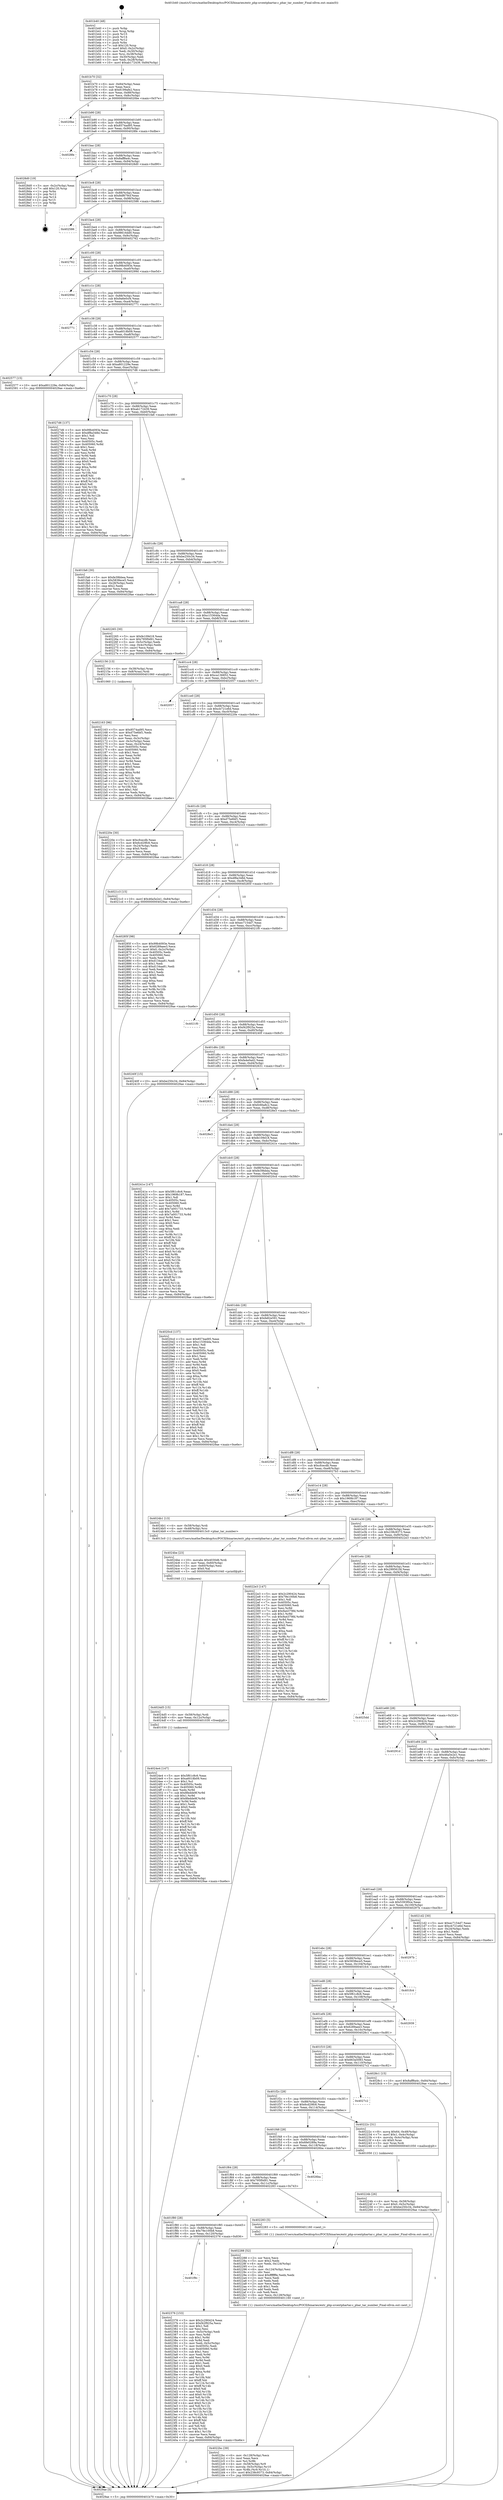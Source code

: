 digraph "0x401b40" {
  label = "0x401b40 (/mnt/c/Users/mathe/Desktop/tcc/POCII/binaries/extr_php-srcextphartar.c_phar_tar_number_Final-ollvm.out::main(0))"
  labelloc = "t"
  node[shape=record]

  Entry [label="",width=0.3,height=0.3,shape=circle,fillcolor=black,style=filled]
  "0x401b70" [label="{
     0x401b70 [32]\l
     | [instrs]\l
     &nbsp;&nbsp;0x401b70 \<+6\>: mov -0x84(%rbp),%eax\l
     &nbsp;&nbsp;0x401b76 \<+2\>: mov %eax,%ecx\l
     &nbsp;&nbsp;0x401b78 \<+6\>: sub $0x8199afe2,%ecx\l
     &nbsp;&nbsp;0x401b7e \<+6\>: mov %eax,-0x88(%rbp)\l
     &nbsp;&nbsp;0x401b84 \<+6\>: mov %ecx,-0x8c(%rbp)\l
     &nbsp;&nbsp;0x401b8a \<+6\>: je 00000000004020be \<main+0x57e\>\l
  }"]
  "0x4020be" [label="{
     0x4020be\l
  }", style=dashed]
  "0x401b90" [label="{
     0x401b90 [28]\l
     | [instrs]\l
     &nbsp;&nbsp;0x401b90 \<+5\>: jmp 0000000000401b95 \<main+0x55\>\l
     &nbsp;&nbsp;0x401b95 \<+6\>: mov -0x88(%rbp),%eax\l
     &nbsp;&nbsp;0x401b9b \<+5\>: sub $0x8574ad95,%eax\l
     &nbsp;&nbsp;0x401ba0 \<+6\>: mov %eax,-0x90(%rbp)\l
     &nbsp;&nbsp;0x401ba6 \<+6\>: je 00000000004028fe \<main+0xdbe\>\l
  }"]
  Exit [label="",width=0.3,height=0.3,shape=circle,fillcolor=black,style=filled,peripheries=2]
  "0x4028fe" [label="{
     0x4028fe\l
  }", style=dashed]
  "0x401bac" [label="{
     0x401bac [28]\l
     | [instrs]\l
     &nbsp;&nbsp;0x401bac \<+5\>: jmp 0000000000401bb1 \<main+0x71\>\l
     &nbsp;&nbsp;0x401bb1 \<+6\>: mov -0x88(%rbp),%eax\l
     &nbsp;&nbsp;0x401bb7 \<+5\>: sub $0x8aff8a4c,%eax\l
     &nbsp;&nbsp;0x401bbc \<+6\>: mov %eax,-0x94(%rbp)\l
     &nbsp;&nbsp;0x401bc2 \<+6\>: je 00000000004028d0 \<main+0xd90\>\l
  }"]
  "0x4024e4" [label="{
     0x4024e4 [147]\l
     | [instrs]\l
     &nbsp;&nbsp;0x4024e4 \<+5\>: mov $0x5f61c8c6,%eax\l
     &nbsp;&nbsp;0x4024e9 \<+5\>: mov $0xa6018b09,%esi\l
     &nbsp;&nbsp;0x4024ee \<+2\>: mov $0x1,%cl\l
     &nbsp;&nbsp;0x4024f0 \<+7\>: mov 0x40505c,%edx\l
     &nbsp;&nbsp;0x4024f7 \<+8\>: mov 0x405060,%r8d\l
     &nbsp;&nbsp;0x4024ff \<+3\>: mov %edx,%r9d\l
     &nbsp;&nbsp;0x402502 \<+7\>: sub $0x8fedde9f,%r9d\l
     &nbsp;&nbsp;0x402509 \<+4\>: sub $0x1,%r9d\l
     &nbsp;&nbsp;0x40250d \<+7\>: add $0x8fedde9f,%r9d\l
     &nbsp;&nbsp;0x402514 \<+4\>: imul %r9d,%edx\l
     &nbsp;&nbsp;0x402518 \<+3\>: and $0x1,%edx\l
     &nbsp;&nbsp;0x40251b \<+3\>: cmp $0x0,%edx\l
     &nbsp;&nbsp;0x40251e \<+4\>: sete %r10b\l
     &nbsp;&nbsp;0x402522 \<+4\>: cmp $0xa,%r8d\l
     &nbsp;&nbsp;0x402526 \<+4\>: setl %r11b\l
     &nbsp;&nbsp;0x40252a \<+3\>: mov %r10b,%bl\l
     &nbsp;&nbsp;0x40252d \<+3\>: xor $0xff,%bl\l
     &nbsp;&nbsp;0x402530 \<+3\>: mov %r11b,%r14b\l
     &nbsp;&nbsp;0x402533 \<+4\>: xor $0xff,%r14b\l
     &nbsp;&nbsp;0x402537 \<+3\>: xor $0x0,%cl\l
     &nbsp;&nbsp;0x40253a \<+3\>: mov %bl,%r15b\l
     &nbsp;&nbsp;0x40253d \<+4\>: and $0x0,%r15b\l
     &nbsp;&nbsp;0x402541 \<+3\>: and %cl,%r10b\l
     &nbsp;&nbsp;0x402544 \<+3\>: mov %r14b,%r12b\l
     &nbsp;&nbsp;0x402547 \<+4\>: and $0x0,%r12b\l
     &nbsp;&nbsp;0x40254b \<+3\>: and %cl,%r11b\l
     &nbsp;&nbsp;0x40254e \<+3\>: or %r10b,%r15b\l
     &nbsp;&nbsp;0x402551 \<+3\>: or %r11b,%r12b\l
     &nbsp;&nbsp;0x402554 \<+3\>: xor %r12b,%r15b\l
     &nbsp;&nbsp;0x402557 \<+3\>: or %r14b,%bl\l
     &nbsp;&nbsp;0x40255a \<+3\>: xor $0xff,%bl\l
     &nbsp;&nbsp;0x40255d \<+3\>: or $0x0,%cl\l
     &nbsp;&nbsp;0x402560 \<+2\>: and %cl,%bl\l
     &nbsp;&nbsp;0x402562 \<+3\>: or %bl,%r15b\l
     &nbsp;&nbsp;0x402565 \<+4\>: test $0x1,%r15b\l
     &nbsp;&nbsp;0x402569 \<+3\>: cmovne %esi,%eax\l
     &nbsp;&nbsp;0x40256c \<+6\>: mov %eax,-0x84(%rbp)\l
     &nbsp;&nbsp;0x402572 \<+5\>: jmp 00000000004029ae \<main+0xe6e\>\l
  }"]
  "0x4028d0" [label="{
     0x4028d0 [19]\l
     | [instrs]\l
     &nbsp;&nbsp;0x4028d0 \<+3\>: mov -0x2c(%rbp),%eax\l
     &nbsp;&nbsp;0x4028d3 \<+7\>: add $0x120,%rsp\l
     &nbsp;&nbsp;0x4028da \<+1\>: pop %rbx\l
     &nbsp;&nbsp;0x4028db \<+2\>: pop %r12\l
     &nbsp;&nbsp;0x4028dd \<+2\>: pop %r14\l
     &nbsp;&nbsp;0x4028df \<+2\>: pop %r15\l
     &nbsp;&nbsp;0x4028e1 \<+1\>: pop %rbp\l
     &nbsp;&nbsp;0x4028e2 \<+1\>: ret\l
  }"]
  "0x401bc8" [label="{
     0x401bc8 [28]\l
     | [instrs]\l
     &nbsp;&nbsp;0x401bc8 \<+5\>: jmp 0000000000401bcd \<main+0x8d\>\l
     &nbsp;&nbsp;0x401bcd \<+6\>: mov -0x88(%rbp),%eax\l
     &nbsp;&nbsp;0x401bd3 \<+5\>: sub $0x8df679cf,%eax\l
     &nbsp;&nbsp;0x401bd8 \<+6\>: mov %eax,-0x98(%rbp)\l
     &nbsp;&nbsp;0x401bde \<+6\>: je 0000000000402586 \<main+0xa46\>\l
  }"]
  "0x4024d5" [label="{
     0x4024d5 [15]\l
     | [instrs]\l
     &nbsp;&nbsp;0x4024d5 \<+4\>: mov -0x58(%rbp),%rdi\l
     &nbsp;&nbsp;0x4024d9 \<+6\>: mov %eax,-0x12c(%rbp)\l
     &nbsp;&nbsp;0x4024df \<+5\>: call 0000000000401030 \<free@plt\>\l
     | [calls]\l
     &nbsp;&nbsp;0x401030 \{1\} (unknown)\l
  }"]
  "0x402586" [label="{
     0x402586\l
  }", style=dashed]
  "0x401be4" [label="{
     0x401be4 [28]\l
     | [instrs]\l
     &nbsp;&nbsp;0x401be4 \<+5\>: jmp 0000000000401be9 \<main+0xa9\>\l
     &nbsp;&nbsp;0x401be9 \<+6\>: mov -0x88(%rbp),%eax\l
     &nbsp;&nbsp;0x401bef \<+5\>: sub $0x98616dd0,%eax\l
     &nbsp;&nbsp;0x401bf4 \<+6\>: mov %eax,-0x9c(%rbp)\l
     &nbsp;&nbsp;0x401bfa \<+6\>: je 0000000000402762 \<main+0xc22\>\l
  }"]
  "0x4024be" [label="{
     0x4024be [23]\l
     | [instrs]\l
     &nbsp;&nbsp;0x4024be \<+10\>: movabs $0x4030d6,%rdi\l
     &nbsp;&nbsp;0x4024c8 \<+3\>: mov %eax,-0x60(%rbp)\l
     &nbsp;&nbsp;0x4024cb \<+3\>: mov -0x60(%rbp),%esi\l
     &nbsp;&nbsp;0x4024ce \<+2\>: mov $0x0,%al\l
     &nbsp;&nbsp;0x4024d0 \<+5\>: call 0000000000401040 \<printf@plt\>\l
     | [calls]\l
     &nbsp;&nbsp;0x401040 \{1\} (unknown)\l
  }"]
  "0x402762" [label="{
     0x402762\l
  }", style=dashed]
  "0x401c00" [label="{
     0x401c00 [28]\l
     | [instrs]\l
     &nbsp;&nbsp;0x401c00 \<+5\>: jmp 0000000000401c05 \<main+0xc5\>\l
     &nbsp;&nbsp;0x401c05 \<+6\>: mov -0x88(%rbp),%eax\l
     &nbsp;&nbsp;0x401c0b \<+5\>: sub $0x99b4093e,%eax\l
     &nbsp;&nbsp;0x401c10 \<+6\>: mov %eax,-0xa0(%rbp)\l
     &nbsp;&nbsp;0x401c16 \<+6\>: je 000000000040299d \<main+0xe5d\>\l
  }"]
  "0x401f9c" [label="{
     0x401f9c\l
  }", style=dashed]
  "0x40299d" [label="{
     0x40299d\l
  }", style=dashed]
  "0x401c1c" [label="{
     0x401c1c [28]\l
     | [instrs]\l
     &nbsp;&nbsp;0x401c1c \<+5\>: jmp 0000000000401c21 \<main+0xe1\>\l
     &nbsp;&nbsp;0x401c21 \<+6\>: mov -0x88(%rbp),%eax\l
     &nbsp;&nbsp;0x401c27 \<+5\>: sub $0x9a6e0cf4,%eax\l
     &nbsp;&nbsp;0x401c2c \<+6\>: mov %eax,-0xa4(%rbp)\l
     &nbsp;&nbsp;0x401c32 \<+6\>: je 0000000000402771 \<main+0xc31\>\l
  }"]
  "0x402376" [label="{
     0x402376 [153]\l
     | [instrs]\l
     &nbsp;&nbsp;0x402376 \<+5\>: mov $0x2c290424,%eax\l
     &nbsp;&nbsp;0x40237b \<+5\>: mov $0xf42f925a,%ecx\l
     &nbsp;&nbsp;0x402380 \<+2\>: mov $0x1,%dl\l
     &nbsp;&nbsp;0x402382 \<+2\>: xor %esi,%esi\l
     &nbsp;&nbsp;0x402384 \<+3\>: mov -0x5c(%rbp),%edi\l
     &nbsp;&nbsp;0x402387 \<+3\>: mov %esi,%r8d\l
     &nbsp;&nbsp;0x40238a \<+4\>: sub $0x1,%r8d\l
     &nbsp;&nbsp;0x40238e \<+3\>: sub %r8d,%edi\l
     &nbsp;&nbsp;0x402391 \<+3\>: mov %edi,-0x5c(%rbp)\l
     &nbsp;&nbsp;0x402394 \<+7\>: mov 0x40505c,%edi\l
     &nbsp;&nbsp;0x40239b \<+8\>: mov 0x405060,%r8d\l
     &nbsp;&nbsp;0x4023a3 \<+3\>: sub $0x1,%esi\l
     &nbsp;&nbsp;0x4023a6 \<+3\>: mov %edi,%r9d\l
     &nbsp;&nbsp;0x4023a9 \<+3\>: add %esi,%r9d\l
     &nbsp;&nbsp;0x4023ac \<+4\>: imul %r9d,%edi\l
     &nbsp;&nbsp;0x4023b0 \<+3\>: and $0x1,%edi\l
     &nbsp;&nbsp;0x4023b3 \<+3\>: cmp $0x0,%edi\l
     &nbsp;&nbsp;0x4023b6 \<+4\>: sete %r10b\l
     &nbsp;&nbsp;0x4023ba \<+4\>: cmp $0xa,%r8d\l
     &nbsp;&nbsp;0x4023be \<+4\>: setl %r11b\l
     &nbsp;&nbsp;0x4023c2 \<+3\>: mov %r10b,%bl\l
     &nbsp;&nbsp;0x4023c5 \<+3\>: xor $0xff,%bl\l
     &nbsp;&nbsp;0x4023c8 \<+3\>: mov %r11b,%r14b\l
     &nbsp;&nbsp;0x4023cb \<+4\>: xor $0xff,%r14b\l
     &nbsp;&nbsp;0x4023cf \<+3\>: xor $0x0,%dl\l
     &nbsp;&nbsp;0x4023d2 \<+3\>: mov %bl,%r15b\l
     &nbsp;&nbsp;0x4023d5 \<+4\>: and $0x0,%r15b\l
     &nbsp;&nbsp;0x4023d9 \<+3\>: and %dl,%r10b\l
     &nbsp;&nbsp;0x4023dc \<+3\>: mov %r14b,%r12b\l
     &nbsp;&nbsp;0x4023df \<+4\>: and $0x0,%r12b\l
     &nbsp;&nbsp;0x4023e3 \<+3\>: and %dl,%r11b\l
     &nbsp;&nbsp;0x4023e6 \<+3\>: or %r10b,%r15b\l
     &nbsp;&nbsp;0x4023e9 \<+3\>: or %r11b,%r12b\l
     &nbsp;&nbsp;0x4023ec \<+3\>: xor %r12b,%r15b\l
     &nbsp;&nbsp;0x4023ef \<+3\>: or %r14b,%bl\l
     &nbsp;&nbsp;0x4023f2 \<+3\>: xor $0xff,%bl\l
     &nbsp;&nbsp;0x4023f5 \<+3\>: or $0x0,%dl\l
     &nbsp;&nbsp;0x4023f8 \<+2\>: and %dl,%bl\l
     &nbsp;&nbsp;0x4023fa \<+3\>: or %bl,%r15b\l
     &nbsp;&nbsp;0x4023fd \<+4\>: test $0x1,%r15b\l
     &nbsp;&nbsp;0x402401 \<+3\>: cmovne %ecx,%eax\l
     &nbsp;&nbsp;0x402404 \<+6\>: mov %eax,-0x84(%rbp)\l
     &nbsp;&nbsp;0x40240a \<+5\>: jmp 00000000004029ae \<main+0xe6e\>\l
  }"]
  "0x402771" [label="{
     0x402771\l
  }", style=dashed]
  "0x401c38" [label="{
     0x401c38 [28]\l
     | [instrs]\l
     &nbsp;&nbsp;0x401c38 \<+5\>: jmp 0000000000401c3d \<main+0xfd\>\l
     &nbsp;&nbsp;0x401c3d \<+6\>: mov -0x88(%rbp),%eax\l
     &nbsp;&nbsp;0x401c43 \<+5\>: sub $0xa6018b09,%eax\l
     &nbsp;&nbsp;0x401c48 \<+6\>: mov %eax,-0xa8(%rbp)\l
     &nbsp;&nbsp;0x401c4e \<+6\>: je 0000000000402577 \<main+0xa37\>\l
  }"]
  "0x4022bc" [label="{
     0x4022bc [39]\l
     | [instrs]\l
     &nbsp;&nbsp;0x4022bc \<+6\>: mov -0x128(%rbp),%ecx\l
     &nbsp;&nbsp;0x4022c2 \<+3\>: imul %eax,%ecx\l
     &nbsp;&nbsp;0x4022c5 \<+3\>: mov %cl,%r8b\l
     &nbsp;&nbsp;0x4022c8 \<+4\>: mov -0x58(%rbp),%r9\l
     &nbsp;&nbsp;0x4022cc \<+4\>: movslq -0x5c(%rbp),%r10\l
     &nbsp;&nbsp;0x4022d0 \<+4\>: mov %r8b,(%r9,%r10,1)\l
     &nbsp;&nbsp;0x4022d4 \<+10\>: movl $0x238c9373,-0x84(%rbp)\l
     &nbsp;&nbsp;0x4022de \<+5\>: jmp 00000000004029ae \<main+0xe6e\>\l
  }"]
  "0x402577" [label="{
     0x402577 [15]\l
     | [instrs]\l
     &nbsp;&nbsp;0x402577 \<+10\>: movl $0xa801229e,-0x84(%rbp)\l
     &nbsp;&nbsp;0x402581 \<+5\>: jmp 00000000004029ae \<main+0xe6e\>\l
  }"]
  "0x401c54" [label="{
     0x401c54 [28]\l
     | [instrs]\l
     &nbsp;&nbsp;0x401c54 \<+5\>: jmp 0000000000401c59 \<main+0x119\>\l
     &nbsp;&nbsp;0x401c59 \<+6\>: mov -0x88(%rbp),%eax\l
     &nbsp;&nbsp;0x401c5f \<+5\>: sub $0xa801229e,%eax\l
     &nbsp;&nbsp;0x401c64 \<+6\>: mov %eax,-0xac(%rbp)\l
     &nbsp;&nbsp;0x401c6a \<+6\>: je 00000000004027d6 \<main+0xc96\>\l
  }"]
  "0x402288" [label="{
     0x402288 [52]\l
     | [instrs]\l
     &nbsp;&nbsp;0x402288 \<+2\>: xor %ecx,%ecx\l
     &nbsp;&nbsp;0x40228a \<+5\>: mov $0x2,%edx\l
     &nbsp;&nbsp;0x40228f \<+6\>: mov %edx,-0x124(%rbp)\l
     &nbsp;&nbsp;0x402295 \<+1\>: cltd\l
     &nbsp;&nbsp;0x402296 \<+6\>: mov -0x124(%rbp),%esi\l
     &nbsp;&nbsp;0x40229c \<+2\>: idiv %esi\l
     &nbsp;&nbsp;0x40229e \<+6\>: imul $0xfffffffe,%edx,%edx\l
     &nbsp;&nbsp;0x4022a4 \<+2\>: mov %ecx,%edi\l
     &nbsp;&nbsp;0x4022a6 \<+2\>: sub %edx,%edi\l
     &nbsp;&nbsp;0x4022a8 \<+2\>: mov %ecx,%edx\l
     &nbsp;&nbsp;0x4022aa \<+3\>: sub $0x1,%edx\l
     &nbsp;&nbsp;0x4022ad \<+2\>: add %edx,%edi\l
     &nbsp;&nbsp;0x4022af \<+2\>: sub %edi,%ecx\l
     &nbsp;&nbsp;0x4022b1 \<+6\>: mov %ecx,-0x128(%rbp)\l
     &nbsp;&nbsp;0x4022b7 \<+5\>: call 0000000000401160 \<next_i\>\l
     | [calls]\l
     &nbsp;&nbsp;0x401160 \{1\} (/mnt/c/Users/mathe/Desktop/tcc/POCII/binaries/extr_php-srcextphartar.c_phar_tar_number_Final-ollvm.out::next_i)\l
  }"]
  "0x4027d6" [label="{
     0x4027d6 [137]\l
     | [instrs]\l
     &nbsp;&nbsp;0x4027d6 \<+5\>: mov $0x99b4093e,%eax\l
     &nbsp;&nbsp;0x4027db \<+5\>: mov $0xdf8a348d,%ecx\l
     &nbsp;&nbsp;0x4027e0 \<+2\>: mov $0x1,%dl\l
     &nbsp;&nbsp;0x4027e2 \<+2\>: xor %esi,%esi\l
     &nbsp;&nbsp;0x4027e4 \<+7\>: mov 0x40505c,%edi\l
     &nbsp;&nbsp;0x4027eb \<+8\>: mov 0x405060,%r8d\l
     &nbsp;&nbsp;0x4027f3 \<+3\>: sub $0x1,%esi\l
     &nbsp;&nbsp;0x4027f6 \<+3\>: mov %edi,%r9d\l
     &nbsp;&nbsp;0x4027f9 \<+3\>: add %esi,%r9d\l
     &nbsp;&nbsp;0x4027fc \<+4\>: imul %r9d,%edi\l
     &nbsp;&nbsp;0x402800 \<+3\>: and $0x1,%edi\l
     &nbsp;&nbsp;0x402803 \<+3\>: cmp $0x0,%edi\l
     &nbsp;&nbsp;0x402806 \<+4\>: sete %r10b\l
     &nbsp;&nbsp;0x40280a \<+4\>: cmp $0xa,%r8d\l
     &nbsp;&nbsp;0x40280e \<+4\>: setl %r11b\l
     &nbsp;&nbsp;0x402812 \<+3\>: mov %r10b,%bl\l
     &nbsp;&nbsp;0x402815 \<+3\>: xor $0xff,%bl\l
     &nbsp;&nbsp;0x402818 \<+3\>: mov %r11b,%r14b\l
     &nbsp;&nbsp;0x40281b \<+4\>: xor $0xff,%r14b\l
     &nbsp;&nbsp;0x40281f \<+3\>: xor $0x0,%dl\l
     &nbsp;&nbsp;0x402822 \<+3\>: mov %bl,%r15b\l
     &nbsp;&nbsp;0x402825 \<+4\>: and $0x0,%r15b\l
     &nbsp;&nbsp;0x402829 \<+3\>: and %dl,%r10b\l
     &nbsp;&nbsp;0x40282c \<+3\>: mov %r14b,%r12b\l
     &nbsp;&nbsp;0x40282f \<+4\>: and $0x0,%r12b\l
     &nbsp;&nbsp;0x402833 \<+3\>: and %dl,%r11b\l
     &nbsp;&nbsp;0x402836 \<+3\>: or %r10b,%r15b\l
     &nbsp;&nbsp;0x402839 \<+3\>: or %r11b,%r12b\l
     &nbsp;&nbsp;0x40283c \<+3\>: xor %r12b,%r15b\l
     &nbsp;&nbsp;0x40283f \<+3\>: or %r14b,%bl\l
     &nbsp;&nbsp;0x402842 \<+3\>: xor $0xff,%bl\l
     &nbsp;&nbsp;0x402845 \<+3\>: or $0x0,%dl\l
     &nbsp;&nbsp;0x402848 \<+2\>: and %dl,%bl\l
     &nbsp;&nbsp;0x40284a \<+3\>: or %bl,%r15b\l
     &nbsp;&nbsp;0x40284d \<+4\>: test $0x1,%r15b\l
     &nbsp;&nbsp;0x402851 \<+3\>: cmovne %ecx,%eax\l
     &nbsp;&nbsp;0x402854 \<+6\>: mov %eax,-0x84(%rbp)\l
     &nbsp;&nbsp;0x40285a \<+5\>: jmp 00000000004029ae \<main+0xe6e\>\l
  }"]
  "0x401c70" [label="{
     0x401c70 [28]\l
     | [instrs]\l
     &nbsp;&nbsp;0x401c70 \<+5\>: jmp 0000000000401c75 \<main+0x135\>\l
     &nbsp;&nbsp;0x401c75 \<+6\>: mov -0x88(%rbp),%eax\l
     &nbsp;&nbsp;0x401c7b \<+5\>: sub $0xab172439,%eax\l
     &nbsp;&nbsp;0x401c80 \<+6\>: mov %eax,-0xb0(%rbp)\l
     &nbsp;&nbsp;0x401c86 \<+6\>: je 0000000000401fa6 \<main+0x466\>\l
  }"]
  "0x401f80" [label="{
     0x401f80 [28]\l
     | [instrs]\l
     &nbsp;&nbsp;0x401f80 \<+5\>: jmp 0000000000401f85 \<main+0x445\>\l
     &nbsp;&nbsp;0x401f85 \<+6\>: mov -0x88(%rbp),%eax\l
     &nbsp;&nbsp;0x401f8b \<+5\>: sub $0x79e100b8,%eax\l
     &nbsp;&nbsp;0x401f90 \<+6\>: mov %eax,-0x120(%rbp)\l
     &nbsp;&nbsp;0x401f96 \<+6\>: je 0000000000402376 \<main+0x836\>\l
  }"]
  "0x401fa6" [label="{
     0x401fa6 [30]\l
     | [instrs]\l
     &nbsp;&nbsp;0x401fa6 \<+5\>: mov $0xfe39bbea,%eax\l
     &nbsp;&nbsp;0x401fab \<+5\>: mov $0x5838ece5,%ecx\l
     &nbsp;&nbsp;0x401fb0 \<+3\>: mov -0x28(%rbp),%edx\l
     &nbsp;&nbsp;0x401fb3 \<+3\>: cmp $0x2,%edx\l
     &nbsp;&nbsp;0x401fb6 \<+3\>: cmovne %ecx,%eax\l
     &nbsp;&nbsp;0x401fb9 \<+6\>: mov %eax,-0x84(%rbp)\l
     &nbsp;&nbsp;0x401fbf \<+5\>: jmp 00000000004029ae \<main+0xe6e\>\l
  }"]
  "0x401c8c" [label="{
     0x401c8c [28]\l
     | [instrs]\l
     &nbsp;&nbsp;0x401c8c \<+5\>: jmp 0000000000401c91 \<main+0x151\>\l
     &nbsp;&nbsp;0x401c91 \<+6\>: mov -0x88(%rbp),%eax\l
     &nbsp;&nbsp;0x401c97 \<+5\>: sub $0xbe250c34,%eax\l
     &nbsp;&nbsp;0x401c9c \<+6\>: mov %eax,-0xb4(%rbp)\l
     &nbsp;&nbsp;0x401ca2 \<+6\>: je 0000000000402265 \<main+0x725\>\l
  }"]
  "0x4029ae" [label="{
     0x4029ae [5]\l
     | [instrs]\l
     &nbsp;&nbsp;0x4029ae \<+5\>: jmp 0000000000401b70 \<main+0x30\>\l
  }"]
  "0x401b40" [label="{
     0x401b40 [48]\l
     | [instrs]\l
     &nbsp;&nbsp;0x401b40 \<+1\>: push %rbp\l
     &nbsp;&nbsp;0x401b41 \<+3\>: mov %rsp,%rbp\l
     &nbsp;&nbsp;0x401b44 \<+2\>: push %r15\l
     &nbsp;&nbsp;0x401b46 \<+2\>: push %r14\l
     &nbsp;&nbsp;0x401b48 \<+2\>: push %r12\l
     &nbsp;&nbsp;0x401b4a \<+1\>: push %rbx\l
     &nbsp;&nbsp;0x401b4b \<+7\>: sub $0x120,%rsp\l
     &nbsp;&nbsp;0x401b52 \<+7\>: movl $0x0,-0x2c(%rbp)\l
     &nbsp;&nbsp;0x401b59 \<+3\>: mov %edi,-0x30(%rbp)\l
     &nbsp;&nbsp;0x401b5c \<+4\>: mov %rsi,-0x38(%rbp)\l
     &nbsp;&nbsp;0x401b60 \<+3\>: mov -0x30(%rbp),%edi\l
     &nbsp;&nbsp;0x401b63 \<+3\>: mov %edi,-0x28(%rbp)\l
     &nbsp;&nbsp;0x401b66 \<+10\>: movl $0xab172439,-0x84(%rbp)\l
  }"]
  "0x402283" [label="{
     0x402283 [5]\l
     | [instrs]\l
     &nbsp;&nbsp;0x402283 \<+5\>: call 0000000000401160 \<next_i\>\l
     | [calls]\l
     &nbsp;&nbsp;0x401160 \{1\} (/mnt/c/Users/mathe/Desktop/tcc/POCII/binaries/extr_php-srcextphartar.c_phar_tar_number_Final-ollvm.out::next_i)\l
  }"]
  "0x402265" [label="{
     0x402265 [30]\l
     | [instrs]\l
     &nbsp;&nbsp;0x402265 \<+5\>: mov $0xfe109d18,%eax\l
     &nbsp;&nbsp;0x40226a \<+5\>: mov $0x795f0d91,%ecx\l
     &nbsp;&nbsp;0x40226f \<+3\>: mov -0x5c(%rbp),%edx\l
     &nbsp;&nbsp;0x402272 \<+3\>: cmp -0x4c(%rbp),%edx\l
     &nbsp;&nbsp;0x402275 \<+3\>: cmovl %ecx,%eax\l
     &nbsp;&nbsp;0x402278 \<+6\>: mov %eax,-0x84(%rbp)\l
     &nbsp;&nbsp;0x40227e \<+5\>: jmp 00000000004029ae \<main+0xe6e\>\l
  }"]
  "0x401ca8" [label="{
     0x401ca8 [28]\l
     | [instrs]\l
     &nbsp;&nbsp;0x401ca8 \<+5\>: jmp 0000000000401cad \<main+0x16d\>\l
     &nbsp;&nbsp;0x401cad \<+6\>: mov -0x88(%rbp),%eax\l
     &nbsp;&nbsp;0x401cb3 \<+5\>: sub $0xc15364da,%eax\l
     &nbsp;&nbsp;0x401cb8 \<+6\>: mov %eax,-0xb8(%rbp)\l
     &nbsp;&nbsp;0x401cbe \<+6\>: je 0000000000402156 \<main+0x616\>\l
  }"]
  "0x401f64" [label="{
     0x401f64 [28]\l
     | [instrs]\l
     &nbsp;&nbsp;0x401f64 \<+5\>: jmp 0000000000401f69 \<main+0x429\>\l
     &nbsp;&nbsp;0x401f69 \<+6\>: mov -0x88(%rbp),%eax\l
     &nbsp;&nbsp;0x401f6f \<+5\>: sub $0x795f0d91,%eax\l
     &nbsp;&nbsp;0x401f74 \<+6\>: mov %eax,-0x11c(%rbp)\l
     &nbsp;&nbsp;0x401f7a \<+6\>: je 0000000000402283 \<main+0x743\>\l
  }"]
  "0x402156" [label="{
     0x402156 [13]\l
     | [instrs]\l
     &nbsp;&nbsp;0x402156 \<+4\>: mov -0x38(%rbp),%rax\l
     &nbsp;&nbsp;0x40215a \<+4\>: mov 0x8(%rax),%rdi\l
     &nbsp;&nbsp;0x40215e \<+5\>: call 0000000000401060 \<atoi@plt\>\l
     | [calls]\l
     &nbsp;&nbsp;0x401060 \{1\} (unknown)\l
  }"]
  "0x401cc4" [label="{
     0x401cc4 [28]\l
     | [instrs]\l
     &nbsp;&nbsp;0x401cc4 \<+5\>: jmp 0000000000401cc9 \<main+0x189\>\l
     &nbsp;&nbsp;0x401cc9 \<+6\>: mov -0x88(%rbp),%eax\l
     &nbsp;&nbsp;0x401ccf \<+5\>: sub $0xca136852,%eax\l
     &nbsp;&nbsp;0x401cd4 \<+6\>: mov %eax,-0xbc(%rbp)\l
     &nbsp;&nbsp;0x401cda \<+6\>: je 0000000000402057 \<main+0x517\>\l
  }"]
  "0x4026ba" [label="{
     0x4026ba\l
  }", style=dashed]
  "0x402057" [label="{
     0x402057\l
  }", style=dashed]
  "0x401ce0" [label="{
     0x401ce0 [28]\l
     | [instrs]\l
     &nbsp;&nbsp;0x401ce0 \<+5\>: jmp 0000000000401ce5 \<main+0x1a5\>\l
     &nbsp;&nbsp;0x401ce5 \<+6\>: mov -0x88(%rbp),%eax\l
     &nbsp;&nbsp;0x401ceb \<+5\>: sub $0xcb721e6d,%eax\l
     &nbsp;&nbsp;0x401cf0 \<+6\>: mov %eax,-0xc0(%rbp)\l
     &nbsp;&nbsp;0x401cf6 \<+6\>: je 000000000040220e \<main+0x6ce\>\l
  }"]
  "0x40224b" [label="{
     0x40224b [26]\l
     | [instrs]\l
     &nbsp;&nbsp;0x40224b \<+4\>: mov %rax,-0x58(%rbp)\l
     &nbsp;&nbsp;0x40224f \<+7\>: movl $0x0,-0x5c(%rbp)\l
     &nbsp;&nbsp;0x402256 \<+10\>: movl $0xbe250c34,-0x84(%rbp)\l
     &nbsp;&nbsp;0x402260 \<+5\>: jmp 00000000004029ae \<main+0xe6e\>\l
  }"]
  "0x40220e" [label="{
     0x40220e [30]\l
     | [instrs]\l
     &nbsp;&nbsp;0x40220e \<+5\>: mov $0xcfcecdb,%eax\l
     &nbsp;&nbsp;0x402213 \<+5\>: mov $0x6cd29fc6,%ecx\l
     &nbsp;&nbsp;0x402218 \<+3\>: mov -0x24(%rbp),%edx\l
     &nbsp;&nbsp;0x40221b \<+3\>: cmp $0x0,%edx\l
     &nbsp;&nbsp;0x40221e \<+3\>: cmove %ecx,%eax\l
     &nbsp;&nbsp;0x402221 \<+6\>: mov %eax,-0x84(%rbp)\l
     &nbsp;&nbsp;0x402227 \<+5\>: jmp 00000000004029ae \<main+0xe6e\>\l
  }"]
  "0x401cfc" [label="{
     0x401cfc [28]\l
     | [instrs]\l
     &nbsp;&nbsp;0x401cfc \<+5\>: jmp 0000000000401d01 \<main+0x1c1\>\l
     &nbsp;&nbsp;0x401d01 \<+6\>: mov -0x88(%rbp),%eax\l
     &nbsp;&nbsp;0x401d07 \<+5\>: sub $0xd75e6bf1,%eax\l
     &nbsp;&nbsp;0x401d0c \<+6\>: mov %eax,-0xc4(%rbp)\l
     &nbsp;&nbsp;0x401d12 \<+6\>: je 00000000004021c3 \<main+0x683\>\l
  }"]
  "0x401f48" [label="{
     0x401f48 [28]\l
     | [instrs]\l
     &nbsp;&nbsp;0x401f48 \<+5\>: jmp 0000000000401f4d \<main+0x40d\>\l
     &nbsp;&nbsp;0x401f4d \<+6\>: mov -0x88(%rbp),%eax\l
     &nbsp;&nbsp;0x401f53 \<+5\>: sub $0x6fe0289a,%eax\l
     &nbsp;&nbsp;0x401f58 \<+6\>: mov %eax,-0x118(%rbp)\l
     &nbsp;&nbsp;0x401f5e \<+6\>: je 00000000004026ba \<main+0xb7a\>\l
  }"]
  "0x4021c3" [label="{
     0x4021c3 [15]\l
     | [instrs]\l
     &nbsp;&nbsp;0x4021c3 \<+10\>: movl $0x46a5e2e1,-0x84(%rbp)\l
     &nbsp;&nbsp;0x4021cd \<+5\>: jmp 00000000004029ae \<main+0xe6e\>\l
  }"]
  "0x401d18" [label="{
     0x401d18 [28]\l
     | [instrs]\l
     &nbsp;&nbsp;0x401d18 \<+5\>: jmp 0000000000401d1d \<main+0x1dd\>\l
     &nbsp;&nbsp;0x401d1d \<+6\>: mov -0x88(%rbp),%eax\l
     &nbsp;&nbsp;0x401d23 \<+5\>: sub $0xdf8a348d,%eax\l
     &nbsp;&nbsp;0x401d28 \<+6\>: mov %eax,-0xc8(%rbp)\l
     &nbsp;&nbsp;0x401d2e \<+6\>: je 000000000040285f \<main+0xd1f\>\l
  }"]
  "0x40222c" [label="{
     0x40222c [31]\l
     | [instrs]\l
     &nbsp;&nbsp;0x40222c \<+8\>: movq $0x64,-0x48(%rbp)\l
     &nbsp;&nbsp;0x402234 \<+7\>: movl $0x1,-0x4c(%rbp)\l
     &nbsp;&nbsp;0x40223b \<+4\>: movslq -0x4c(%rbp),%rax\l
     &nbsp;&nbsp;0x40223f \<+4\>: shl $0x0,%rax\l
     &nbsp;&nbsp;0x402243 \<+3\>: mov %rax,%rdi\l
     &nbsp;&nbsp;0x402246 \<+5\>: call 0000000000401050 \<malloc@plt\>\l
     | [calls]\l
     &nbsp;&nbsp;0x401050 \{1\} (unknown)\l
  }"]
  "0x40285f" [label="{
     0x40285f [98]\l
     | [instrs]\l
     &nbsp;&nbsp;0x40285f \<+5\>: mov $0x99b4093e,%eax\l
     &nbsp;&nbsp;0x402864 \<+5\>: mov $0x6289aee3,%ecx\l
     &nbsp;&nbsp;0x402869 \<+7\>: movl $0x0,-0x2c(%rbp)\l
     &nbsp;&nbsp;0x402870 \<+7\>: mov 0x40505c,%edx\l
     &nbsp;&nbsp;0x402877 \<+7\>: mov 0x405060,%esi\l
     &nbsp;&nbsp;0x40287e \<+2\>: mov %edx,%edi\l
     &nbsp;&nbsp;0x402880 \<+6\>: add $0xd134aa81,%edi\l
     &nbsp;&nbsp;0x402886 \<+3\>: sub $0x1,%edi\l
     &nbsp;&nbsp;0x402889 \<+6\>: sub $0xd134aa81,%edi\l
     &nbsp;&nbsp;0x40288f \<+3\>: imul %edi,%edx\l
     &nbsp;&nbsp;0x402892 \<+3\>: and $0x1,%edx\l
     &nbsp;&nbsp;0x402895 \<+3\>: cmp $0x0,%edx\l
     &nbsp;&nbsp;0x402898 \<+4\>: sete %r8b\l
     &nbsp;&nbsp;0x40289c \<+3\>: cmp $0xa,%esi\l
     &nbsp;&nbsp;0x40289f \<+4\>: setl %r9b\l
     &nbsp;&nbsp;0x4028a3 \<+3\>: mov %r8b,%r10b\l
     &nbsp;&nbsp;0x4028a6 \<+3\>: and %r9b,%r10b\l
     &nbsp;&nbsp;0x4028a9 \<+3\>: xor %r9b,%r8b\l
     &nbsp;&nbsp;0x4028ac \<+3\>: or %r8b,%r10b\l
     &nbsp;&nbsp;0x4028af \<+4\>: test $0x1,%r10b\l
     &nbsp;&nbsp;0x4028b3 \<+3\>: cmovne %ecx,%eax\l
     &nbsp;&nbsp;0x4028b6 \<+6\>: mov %eax,-0x84(%rbp)\l
     &nbsp;&nbsp;0x4028bc \<+5\>: jmp 00000000004029ae \<main+0xe6e\>\l
  }"]
  "0x401d34" [label="{
     0x401d34 [28]\l
     | [instrs]\l
     &nbsp;&nbsp;0x401d34 \<+5\>: jmp 0000000000401d39 \<main+0x1f9\>\l
     &nbsp;&nbsp;0x401d39 \<+6\>: mov -0x88(%rbp),%eax\l
     &nbsp;&nbsp;0x401d3f \<+5\>: sub $0xec7154d7,%eax\l
     &nbsp;&nbsp;0x401d44 \<+6\>: mov %eax,-0xcc(%rbp)\l
     &nbsp;&nbsp;0x401d4a \<+6\>: je 00000000004021f0 \<main+0x6b0\>\l
  }"]
  "0x401f2c" [label="{
     0x401f2c [28]\l
     | [instrs]\l
     &nbsp;&nbsp;0x401f2c \<+5\>: jmp 0000000000401f31 \<main+0x3f1\>\l
     &nbsp;&nbsp;0x401f31 \<+6\>: mov -0x88(%rbp),%eax\l
     &nbsp;&nbsp;0x401f37 \<+5\>: sub $0x6cd29fc6,%eax\l
     &nbsp;&nbsp;0x401f3c \<+6\>: mov %eax,-0x114(%rbp)\l
     &nbsp;&nbsp;0x401f42 \<+6\>: je 000000000040222c \<main+0x6ec\>\l
  }"]
  "0x4021f0" [label="{
     0x4021f0\l
  }", style=dashed]
  "0x401d50" [label="{
     0x401d50 [28]\l
     | [instrs]\l
     &nbsp;&nbsp;0x401d50 \<+5\>: jmp 0000000000401d55 \<main+0x215\>\l
     &nbsp;&nbsp;0x401d55 \<+6\>: mov -0x88(%rbp),%eax\l
     &nbsp;&nbsp;0x401d5b \<+5\>: sub $0xf42f925a,%eax\l
     &nbsp;&nbsp;0x401d60 \<+6\>: mov %eax,-0xd0(%rbp)\l
     &nbsp;&nbsp;0x401d66 \<+6\>: je 000000000040240f \<main+0x8cf\>\l
  }"]
  "0x4027c2" [label="{
     0x4027c2\l
  }", style=dashed]
  "0x40240f" [label="{
     0x40240f [15]\l
     | [instrs]\l
     &nbsp;&nbsp;0x40240f \<+10\>: movl $0xbe250c34,-0x84(%rbp)\l
     &nbsp;&nbsp;0x402419 \<+5\>: jmp 00000000004029ae \<main+0xe6e\>\l
  }"]
  "0x401d6c" [label="{
     0x401d6c [28]\l
     | [instrs]\l
     &nbsp;&nbsp;0x401d6c \<+5\>: jmp 0000000000401d71 \<main+0x231\>\l
     &nbsp;&nbsp;0x401d71 \<+6\>: mov -0x88(%rbp),%eax\l
     &nbsp;&nbsp;0x401d77 \<+5\>: sub $0xfa4e0a42,%eax\l
     &nbsp;&nbsp;0x401d7c \<+6\>: mov %eax,-0xd4(%rbp)\l
     &nbsp;&nbsp;0x401d82 \<+6\>: je 0000000000402631 \<main+0xaf1\>\l
  }"]
  "0x401f10" [label="{
     0x401f10 [28]\l
     | [instrs]\l
     &nbsp;&nbsp;0x401f10 \<+5\>: jmp 0000000000401f15 \<main+0x3d5\>\l
     &nbsp;&nbsp;0x401f15 \<+6\>: mov -0x88(%rbp),%eax\l
     &nbsp;&nbsp;0x401f1b \<+5\>: sub $0x663a5083,%eax\l
     &nbsp;&nbsp;0x401f20 \<+6\>: mov %eax,-0x110(%rbp)\l
     &nbsp;&nbsp;0x401f26 \<+6\>: je 00000000004027c2 \<main+0xc82\>\l
  }"]
  "0x402631" [label="{
     0x402631\l
  }", style=dashed]
  "0x401d88" [label="{
     0x401d88 [28]\l
     | [instrs]\l
     &nbsp;&nbsp;0x401d88 \<+5\>: jmp 0000000000401d8d \<main+0x24d\>\l
     &nbsp;&nbsp;0x401d8d \<+6\>: mov -0x88(%rbp),%eax\l
     &nbsp;&nbsp;0x401d93 \<+5\>: sub $0xfc66a8c2,%eax\l
     &nbsp;&nbsp;0x401d98 \<+6\>: mov %eax,-0xd8(%rbp)\l
     &nbsp;&nbsp;0x401d9e \<+6\>: je 00000000004028e3 \<main+0xda3\>\l
  }"]
  "0x4028c1" [label="{
     0x4028c1 [15]\l
     | [instrs]\l
     &nbsp;&nbsp;0x4028c1 \<+10\>: movl $0x8aff8a4c,-0x84(%rbp)\l
     &nbsp;&nbsp;0x4028cb \<+5\>: jmp 00000000004029ae \<main+0xe6e\>\l
  }"]
  "0x4028e3" [label="{
     0x4028e3\l
  }", style=dashed]
  "0x401da4" [label="{
     0x401da4 [28]\l
     | [instrs]\l
     &nbsp;&nbsp;0x401da4 \<+5\>: jmp 0000000000401da9 \<main+0x269\>\l
     &nbsp;&nbsp;0x401da9 \<+6\>: mov -0x88(%rbp),%eax\l
     &nbsp;&nbsp;0x401daf \<+5\>: sub $0xfe109d18,%eax\l
     &nbsp;&nbsp;0x401db4 \<+6\>: mov %eax,-0xdc(%rbp)\l
     &nbsp;&nbsp;0x401dba \<+6\>: je 000000000040241e \<main+0x8de\>\l
  }"]
  "0x401ef4" [label="{
     0x401ef4 [28]\l
     | [instrs]\l
     &nbsp;&nbsp;0x401ef4 \<+5\>: jmp 0000000000401ef9 \<main+0x3b9\>\l
     &nbsp;&nbsp;0x401ef9 \<+6\>: mov -0x88(%rbp),%eax\l
     &nbsp;&nbsp;0x401eff \<+5\>: sub $0x6289aee3,%eax\l
     &nbsp;&nbsp;0x401f04 \<+6\>: mov %eax,-0x10c(%rbp)\l
     &nbsp;&nbsp;0x401f0a \<+6\>: je 00000000004028c1 \<main+0xd81\>\l
  }"]
  "0x40241e" [label="{
     0x40241e [147]\l
     | [instrs]\l
     &nbsp;&nbsp;0x40241e \<+5\>: mov $0x5f61c8c6,%eax\l
     &nbsp;&nbsp;0x402423 \<+5\>: mov $0x1969b187,%ecx\l
     &nbsp;&nbsp;0x402428 \<+2\>: mov $0x1,%dl\l
     &nbsp;&nbsp;0x40242a \<+7\>: mov 0x40505c,%esi\l
     &nbsp;&nbsp;0x402431 \<+7\>: mov 0x405060,%edi\l
     &nbsp;&nbsp;0x402438 \<+3\>: mov %esi,%r8d\l
     &nbsp;&nbsp;0x40243b \<+7\>: add $0x7a001733,%r8d\l
     &nbsp;&nbsp;0x402442 \<+4\>: sub $0x1,%r8d\l
     &nbsp;&nbsp;0x402446 \<+7\>: sub $0x7a001733,%r8d\l
     &nbsp;&nbsp;0x40244d \<+4\>: imul %r8d,%esi\l
     &nbsp;&nbsp;0x402451 \<+3\>: and $0x1,%esi\l
     &nbsp;&nbsp;0x402454 \<+3\>: cmp $0x0,%esi\l
     &nbsp;&nbsp;0x402457 \<+4\>: sete %r9b\l
     &nbsp;&nbsp;0x40245b \<+3\>: cmp $0xa,%edi\l
     &nbsp;&nbsp;0x40245e \<+4\>: setl %r10b\l
     &nbsp;&nbsp;0x402462 \<+3\>: mov %r9b,%r11b\l
     &nbsp;&nbsp;0x402465 \<+4\>: xor $0xff,%r11b\l
     &nbsp;&nbsp;0x402469 \<+3\>: mov %r10b,%bl\l
     &nbsp;&nbsp;0x40246c \<+3\>: xor $0xff,%bl\l
     &nbsp;&nbsp;0x40246f \<+3\>: xor $0x0,%dl\l
     &nbsp;&nbsp;0x402472 \<+3\>: mov %r11b,%r14b\l
     &nbsp;&nbsp;0x402475 \<+4\>: and $0x0,%r14b\l
     &nbsp;&nbsp;0x402479 \<+3\>: and %dl,%r9b\l
     &nbsp;&nbsp;0x40247c \<+3\>: mov %bl,%r15b\l
     &nbsp;&nbsp;0x40247f \<+4\>: and $0x0,%r15b\l
     &nbsp;&nbsp;0x402483 \<+3\>: and %dl,%r10b\l
     &nbsp;&nbsp;0x402486 \<+3\>: or %r9b,%r14b\l
     &nbsp;&nbsp;0x402489 \<+3\>: or %r10b,%r15b\l
     &nbsp;&nbsp;0x40248c \<+3\>: xor %r15b,%r14b\l
     &nbsp;&nbsp;0x40248f \<+3\>: or %bl,%r11b\l
     &nbsp;&nbsp;0x402492 \<+4\>: xor $0xff,%r11b\l
     &nbsp;&nbsp;0x402496 \<+3\>: or $0x0,%dl\l
     &nbsp;&nbsp;0x402499 \<+3\>: and %dl,%r11b\l
     &nbsp;&nbsp;0x40249c \<+3\>: or %r11b,%r14b\l
     &nbsp;&nbsp;0x40249f \<+4\>: test $0x1,%r14b\l
     &nbsp;&nbsp;0x4024a3 \<+3\>: cmovne %ecx,%eax\l
     &nbsp;&nbsp;0x4024a6 \<+6\>: mov %eax,-0x84(%rbp)\l
     &nbsp;&nbsp;0x4024ac \<+5\>: jmp 00000000004029ae \<main+0xe6e\>\l
  }"]
  "0x401dc0" [label="{
     0x401dc0 [28]\l
     | [instrs]\l
     &nbsp;&nbsp;0x401dc0 \<+5\>: jmp 0000000000401dc5 \<main+0x285\>\l
     &nbsp;&nbsp;0x401dc5 \<+6\>: mov -0x88(%rbp),%eax\l
     &nbsp;&nbsp;0x401dcb \<+5\>: sub $0xfe39bbea,%eax\l
     &nbsp;&nbsp;0x401dd0 \<+6\>: mov %eax,-0xe0(%rbp)\l
     &nbsp;&nbsp;0x401dd6 \<+6\>: je 00000000004020cd \<main+0x58d\>\l
  }"]
  "0x402939" [label="{
     0x402939\l
  }", style=dashed]
  "0x4020cd" [label="{
     0x4020cd [137]\l
     | [instrs]\l
     &nbsp;&nbsp;0x4020cd \<+5\>: mov $0x8574ad95,%eax\l
     &nbsp;&nbsp;0x4020d2 \<+5\>: mov $0xc15364da,%ecx\l
     &nbsp;&nbsp;0x4020d7 \<+2\>: mov $0x1,%dl\l
     &nbsp;&nbsp;0x4020d9 \<+2\>: xor %esi,%esi\l
     &nbsp;&nbsp;0x4020db \<+7\>: mov 0x40505c,%edi\l
     &nbsp;&nbsp;0x4020e2 \<+8\>: mov 0x405060,%r8d\l
     &nbsp;&nbsp;0x4020ea \<+3\>: sub $0x1,%esi\l
     &nbsp;&nbsp;0x4020ed \<+3\>: mov %edi,%r9d\l
     &nbsp;&nbsp;0x4020f0 \<+3\>: add %esi,%r9d\l
     &nbsp;&nbsp;0x4020f3 \<+4\>: imul %r9d,%edi\l
     &nbsp;&nbsp;0x4020f7 \<+3\>: and $0x1,%edi\l
     &nbsp;&nbsp;0x4020fa \<+3\>: cmp $0x0,%edi\l
     &nbsp;&nbsp;0x4020fd \<+4\>: sete %r10b\l
     &nbsp;&nbsp;0x402101 \<+4\>: cmp $0xa,%r8d\l
     &nbsp;&nbsp;0x402105 \<+4\>: setl %r11b\l
     &nbsp;&nbsp;0x402109 \<+3\>: mov %r10b,%bl\l
     &nbsp;&nbsp;0x40210c \<+3\>: xor $0xff,%bl\l
     &nbsp;&nbsp;0x40210f \<+3\>: mov %r11b,%r14b\l
     &nbsp;&nbsp;0x402112 \<+4\>: xor $0xff,%r14b\l
     &nbsp;&nbsp;0x402116 \<+3\>: xor $0x0,%dl\l
     &nbsp;&nbsp;0x402119 \<+3\>: mov %bl,%r15b\l
     &nbsp;&nbsp;0x40211c \<+4\>: and $0x0,%r15b\l
     &nbsp;&nbsp;0x402120 \<+3\>: and %dl,%r10b\l
     &nbsp;&nbsp;0x402123 \<+3\>: mov %r14b,%r12b\l
     &nbsp;&nbsp;0x402126 \<+4\>: and $0x0,%r12b\l
     &nbsp;&nbsp;0x40212a \<+3\>: and %dl,%r11b\l
     &nbsp;&nbsp;0x40212d \<+3\>: or %r10b,%r15b\l
     &nbsp;&nbsp;0x402130 \<+3\>: or %r11b,%r12b\l
     &nbsp;&nbsp;0x402133 \<+3\>: xor %r12b,%r15b\l
     &nbsp;&nbsp;0x402136 \<+3\>: or %r14b,%bl\l
     &nbsp;&nbsp;0x402139 \<+3\>: xor $0xff,%bl\l
     &nbsp;&nbsp;0x40213c \<+3\>: or $0x0,%dl\l
     &nbsp;&nbsp;0x40213f \<+2\>: and %dl,%bl\l
     &nbsp;&nbsp;0x402141 \<+3\>: or %bl,%r15b\l
     &nbsp;&nbsp;0x402144 \<+4\>: test $0x1,%r15b\l
     &nbsp;&nbsp;0x402148 \<+3\>: cmovne %ecx,%eax\l
     &nbsp;&nbsp;0x40214b \<+6\>: mov %eax,-0x84(%rbp)\l
     &nbsp;&nbsp;0x402151 \<+5\>: jmp 00000000004029ae \<main+0xe6e\>\l
  }"]
  "0x401ddc" [label="{
     0x401ddc [28]\l
     | [instrs]\l
     &nbsp;&nbsp;0x401ddc \<+5\>: jmp 0000000000401de1 \<main+0x2a1\>\l
     &nbsp;&nbsp;0x401de1 \<+6\>: mov -0x88(%rbp),%eax\l
     &nbsp;&nbsp;0x401de7 \<+5\>: sub $0xfe82e591,%eax\l
     &nbsp;&nbsp;0x401dec \<+6\>: mov %eax,-0xe4(%rbp)\l
     &nbsp;&nbsp;0x401df2 \<+6\>: je 00000000004025bf \<main+0xa7f\>\l
  }"]
  "0x402163" [label="{
     0x402163 [96]\l
     | [instrs]\l
     &nbsp;&nbsp;0x402163 \<+5\>: mov $0x8574ad95,%ecx\l
     &nbsp;&nbsp;0x402168 \<+5\>: mov $0xd75e6bf1,%edx\l
     &nbsp;&nbsp;0x40216d \<+2\>: xor %esi,%esi\l
     &nbsp;&nbsp;0x40216f \<+3\>: mov %eax,-0x3c(%rbp)\l
     &nbsp;&nbsp;0x402172 \<+3\>: mov -0x3c(%rbp),%eax\l
     &nbsp;&nbsp;0x402175 \<+3\>: mov %eax,-0x24(%rbp)\l
     &nbsp;&nbsp;0x402178 \<+7\>: mov 0x40505c,%eax\l
     &nbsp;&nbsp;0x40217f \<+8\>: mov 0x405060,%r8d\l
     &nbsp;&nbsp;0x402187 \<+3\>: sub $0x1,%esi\l
     &nbsp;&nbsp;0x40218a \<+3\>: mov %eax,%r9d\l
     &nbsp;&nbsp;0x40218d \<+3\>: add %esi,%r9d\l
     &nbsp;&nbsp;0x402190 \<+4\>: imul %r9d,%eax\l
     &nbsp;&nbsp;0x402194 \<+3\>: and $0x1,%eax\l
     &nbsp;&nbsp;0x402197 \<+3\>: cmp $0x0,%eax\l
     &nbsp;&nbsp;0x40219a \<+4\>: sete %r10b\l
     &nbsp;&nbsp;0x40219e \<+4\>: cmp $0xa,%r8d\l
     &nbsp;&nbsp;0x4021a2 \<+4\>: setl %r11b\l
     &nbsp;&nbsp;0x4021a6 \<+3\>: mov %r10b,%bl\l
     &nbsp;&nbsp;0x4021a9 \<+3\>: and %r11b,%bl\l
     &nbsp;&nbsp;0x4021ac \<+3\>: xor %r11b,%r10b\l
     &nbsp;&nbsp;0x4021af \<+3\>: or %r10b,%bl\l
     &nbsp;&nbsp;0x4021b2 \<+3\>: test $0x1,%bl\l
     &nbsp;&nbsp;0x4021b5 \<+3\>: cmovne %edx,%ecx\l
     &nbsp;&nbsp;0x4021b8 \<+6\>: mov %ecx,-0x84(%rbp)\l
     &nbsp;&nbsp;0x4021be \<+5\>: jmp 00000000004029ae \<main+0xe6e\>\l
  }"]
  "0x401ed8" [label="{
     0x401ed8 [28]\l
     | [instrs]\l
     &nbsp;&nbsp;0x401ed8 \<+5\>: jmp 0000000000401edd \<main+0x39d\>\l
     &nbsp;&nbsp;0x401edd \<+6\>: mov -0x88(%rbp),%eax\l
     &nbsp;&nbsp;0x401ee3 \<+5\>: sub $0x5f61c8c6,%eax\l
     &nbsp;&nbsp;0x401ee8 \<+6\>: mov %eax,-0x108(%rbp)\l
     &nbsp;&nbsp;0x401eee \<+6\>: je 0000000000402939 \<main+0xdf9\>\l
  }"]
  "0x4025bf" [label="{
     0x4025bf\l
  }", style=dashed]
  "0x401df8" [label="{
     0x401df8 [28]\l
     | [instrs]\l
     &nbsp;&nbsp;0x401df8 \<+5\>: jmp 0000000000401dfd \<main+0x2bd\>\l
     &nbsp;&nbsp;0x401dfd \<+6\>: mov -0x88(%rbp),%eax\l
     &nbsp;&nbsp;0x401e03 \<+5\>: sub $0xcfcecdb,%eax\l
     &nbsp;&nbsp;0x401e08 \<+6\>: mov %eax,-0xe8(%rbp)\l
     &nbsp;&nbsp;0x401e0e \<+6\>: je 00000000004027b3 \<main+0xc73\>\l
  }"]
  "0x401fc4" [label="{
     0x401fc4\l
  }", style=dashed]
  "0x4027b3" [label="{
     0x4027b3\l
  }", style=dashed]
  "0x401e14" [label="{
     0x401e14 [28]\l
     | [instrs]\l
     &nbsp;&nbsp;0x401e14 \<+5\>: jmp 0000000000401e19 \<main+0x2d9\>\l
     &nbsp;&nbsp;0x401e19 \<+6\>: mov -0x88(%rbp),%eax\l
     &nbsp;&nbsp;0x401e1f \<+5\>: sub $0x1969b187,%eax\l
     &nbsp;&nbsp;0x401e24 \<+6\>: mov %eax,-0xec(%rbp)\l
     &nbsp;&nbsp;0x401e2a \<+6\>: je 00000000004024b1 \<main+0x971\>\l
  }"]
  "0x401ebc" [label="{
     0x401ebc [28]\l
     | [instrs]\l
     &nbsp;&nbsp;0x401ebc \<+5\>: jmp 0000000000401ec1 \<main+0x381\>\l
     &nbsp;&nbsp;0x401ec1 \<+6\>: mov -0x88(%rbp),%eax\l
     &nbsp;&nbsp;0x401ec7 \<+5\>: sub $0x5838ece5,%eax\l
     &nbsp;&nbsp;0x401ecc \<+6\>: mov %eax,-0x104(%rbp)\l
     &nbsp;&nbsp;0x401ed2 \<+6\>: je 0000000000401fc4 \<main+0x484\>\l
  }"]
  "0x4024b1" [label="{
     0x4024b1 [13]\l
     | [instrs]\l
     &nbsp;&nbsp;0x4024b1 \<+4\>: mov -0x58(%rbp),%rdi\l
     &nbsp;&nbsp;0x4024b5 \<+4\>: mov -0x48(%rbp),%rsi\l
     &nbsp;&nbsp;0x4024b9 \<+5\>: call 00000000004013c0 \<phar_tar_number\>\l
     | [calls]\l
     &nbsp;&nbsp;0x4013c0 \{1\} (/mnt/c/Users/mathe/Desktop/tcc/POCII/binaries/extr_php-srcextphartar.c_phar_tar_number_Final-ollvm.out::phar_tar_number)\l
  }"]
  "0x401e30" [label="{
     0x401e30 [28]\l
     | [instrs]\l
     &nbsp;&nbsp;0x401e30 \<+5\>: jmp 0000000000401e35 \<main+0x2f5\>\l
     &nbsp;&nbsp;0x401e35 \<+6\>: mov -0x88(%rbp),%eax\l
     &nbsp;&nbsp;0x401e3b \<+5\>: sub $0x238c9373,%eax\l
     &nbsp;&nbsp;0x401e40 \<+6\>: mov %eax,-0xf0(%rbp)\l
     &nbsp;&nbsp;0x401e46 \<+6\>: je 00000000004022e3 \<main+0x7a3\>\l
  }"]
  "0x40297b" [label="{
     0x40297b\l
  }", style=dashed]
  "0x4022e3" [label="{
     0x4022e3 [147]\l
     | [instrs]\l
     &nbsp;&nbsp;0x4022e3 \<+5\>: mov $0x2c290424,%eax\l
     &nbsp;&nbsp;0x4022e8 \<+5\>: mov $0x79e100b8,%ecx\l
     &nbsp;&nbsp;0x4022ed \<+2\>: mov $0x1,%dl\l
     &nbsp;&nbsp;0x4022ef \<+7\>: mov 0x40505c,%esi\l
     &nbsp;&nbsp;0x4022f6 \<+7\>: mov 0x405060,%edi\l
     &nbsp;&nbsp;0x4022fd \<+3\>: mov %esi,%r8d\l
     &nbsp;&nbsp;0x402300 \<+7\>: add $0x9a4379fd,%r8d\l
     &nbsp;&nbsp;0x402307 \<+4\>: sub $0x1,%r8d\l
     &nbsp;&nbsp;0x40230b \<+7\>: sub $0x9a4379fd,%r8d\l
     &nbsp;&nbsp;0x402312 \<+4\>: imul %r8d,%esi\l
     &nbsp;&nbsp;0x402316 \<+3\>: and $0x1,%esi\l
     &nbsp;&nbsp;0x402319 \<+3\>: cmp $0x0,%esi\l
     &nbsp;&nbsp;0x40231c \<+4\>: sete %r9b\l
     &nbsp;&nbsp;0x402320 \<+3\>: cmp $0xa,%edi\l
     &nbsp;&nbsp;0x402323 \<+4\>: setl %r10b\l
     &nbsp;&nbsp;0x402327 \<+3\>: mov %r9b,%r11b\l
     &nbsp;&nbsp;0x40232a \<+4\>: xor $0xff,%r11b\l
     &nbsp;&nbsp;0x40232e \<+3\>: mov %r10b,%bl\l
     &nbsp;&nbsp;0x402331 \<+3\>: xor $0xff,%bl\l
     &nbsp;&nbsp;0x402334 \<+3\>: xor $0x0,%dl\l
     &nbsp;&nbsp;0x402337 \<+3\>: mov %r11b,%r14b\l
     &nbsp;&nbsp;0x40233a \<+4\>: and $0x0,%r14b\l
     &nbsp;&nbsp;0x40233e \<+3\>: and %dl,%r9b\l
     &nbsp;&nbsp;0x402341 \<+3\>: mov %bl,%r15b\l
     &nbsp;&nbsp;0x402344 \<+4\>: and $0x0,%r15b\l
     &nbsp;&nbsp;0x402348 \<+3\>: and %dl,%r10b\l
     &nbsp;&nbsp;0x40234b \<+3\>: or %r9b,%r14b\l
     &nbsp;&nbsp;0x40234e \<+3\>: or %r10b,%r15b\l
     &nbsp;&nbsp;0x402351 \<+3\>: xor %r15b,%r14b\l
     &nbsp;&nbsp;0x402354 \<+3\>: or %bl,%r11b\l
     &nbsp;&nbsp;0x402357 \<+4\>: xor $0xff,%r11b\l
     &nbsp;&nbsp;0x40235b \<+3\>: or $0x0,%dl\l
     &nbsp;&nbsp;0x40235e \<+3\>: and %dl,%r11b\l
     &nbsp;&nbsp;0x402361 \<+3\>: or %r11b,%r14b\l
     &nbsp;&nbsp;0x402364 \<+4\>: test $0x1,%r14b\l
     &nbsp;&nbsp;0x402368 \<+3\>: cmovne %ecx,%eax\l
     &nbsp;&nbsp;0x40236b \<+6\>: mov %eax,-0x84(%rbp)\l
     &nbsp;&nbsp;0x402371 \<+5\>: jmp 00000000004029ae \<main+0xe6e\>\l
  }"]
  "0x401e4c" [label="{
     0x401e4c [28]\l
     | [instrs]\l
     &nbsp;&nbsp;0x401e4c \<+5\>: jmp 0000000000401e51 \<main+0x311\>\l
     &nbsp;&nbsp;0x401e51 \<+6\>: mov -0x88(%rbp),%eax\l
     &nbsp;&nbsp;0x401e57 \<+5\>: sub $0x299561fd,%eax\l
     &nbsp;&nbsp;0x401e5c \<+6\>: mov %eax,-0xf4(%rbp)\l
     &nbsp;&nbsp;0x401e62 \<+6\>: je 00000000004025dd \<main+0xa9d\>\l
  }"]
  "0x401ea0" [label="{
     0x401ea0 [28]\l
     | [instrs]\l
     &nbsp;&nbsp;0x401ea0 \<+5\>: jmp 0000000000401ea5 \<main+0x365\>\l
     &nbsp;&nbsp;0x401ea5 \<+6\>: mov -0x88(%rbp),%eax\l
     &nbsp;&nbsp;0x401eab \<+5\>: sub $0x5393f0ce,%eax\l
     &nbsp;&nbsp;0x401eb0 \<+6\>: mov %eax,-0x100(%rbp)\l
     &nbsp;&nbsp;0x401eb6 \<+6\>: je 000000000040297b \<main+0xe3b\>\l
  }"]
  "0x4025dd" [label="{
     0x4025dd\l
  }", style=dashed]
  "0x401e68" [label="{
     0x401e68 [28]\l
     | [instrs]\l
     &nbsp;&nbsp;0x401e68 \<+5\>: jmp 0000000000401e6d \<main+0x32d\>\l
     &nbsp;&nbsp;0x401e6d \<+6\>: mov -0x88(%rbp),%eax\l
     &nbsp;&nbsp;0x401e73 \<+5\>: sub $0x2c290424,%eax\l
     &nbsp;&nbsp;0x401e78 \<+6\>: mov %eax,-0xf8(%rbp)\l
     &nbsp;&nbsp;0x401e7e \<+6\>: je 000000000040291d \<main+0xddd\>\l
  }"]
  "0x4021d2" [label="{
     0x4021d2 [30]\l
     | [instrs]\l
     &nbsp;&nbsp;0x4021d2 \<+5\>: mov $0xec7154d7,%eax\l
     &nbsp;&nbsp;0x4021d7 \<+5\>: mov $0xcb721e6d,%ecx\l
     &nbsp;&nbsp;0x4021dc \<+3\>: mov -0x24(%rbp),%edx\l
     &nbsp;&nbsp;0x4021df \<+3\>: cmp $0x1,%edx\l
     &nbsp;&nbsp;0x4021e2 \<+3\>: cmovl %ecx,%eax\l
     &nbsp;&nbsp;0x4021e5 \<+6\>: mov %eax,-0x84(%rbp)\l
     &nbsp;&nbsp;0x4021eb \<+5\>: jmp 00000000004029ae \<main+0xe6e\>\l
  }"]
  "0x40291d" [label="{
     0x40291d\l
  }", style=dashed]
  "0x401e84" [label="{
     0x401e84 [28]\l
     | [instrs]\l
     &nbsp;&nbsp;0x401e84 \<+5\>: jmp 0000000000401e89 \<main+0x349\>\l
     &nbsp;&nbsp;0x401e89 \<+6\>: mov -0x88(%rbp),%eax\l
     &nbsp;&nbsp;0x401e8f \<+5\>: sub $0x46a5e2e1,%eax\l
     &nbsp;&nbsp;0x401e94 \<+6\>: mov %eax,-0xfc(%rbp)\l
     &nbsp;&nbsp;0x401e9a \<+6\>: je 00000000004021d2 \<main+0x692\>\l
  }"]
  Entry -> "0x401b40" [label=" 1"]
  "0x401b70" -> "0x4020be" [label=" 0"]
  "0x401b70" -> "0x401b90" [label=" 20"]
  "0x4028d0" -> Exit [label=" 1"]
  "0x401b90" -> "0x4028fe" [label=" 0"]
  "0x401b90" -> "0x401bac" [label=" 20"]
  "0x4028c1" -> "0x4029ae" [label=" 1"]
  "0x401bac" -> "0x4028d0" [label=" 1"]
  "0x401bac" -> "0x401bc8" [label=" 19"]
  "0x40285f" -> "0x4029ae" [label=" 1"]
  "0x401bc8" -> "0x402586" [label=" 0"]
  "0x401bc8" -> "0x401be4" [label=" 19"]
  "0x4027d6" -> "0x4029ae" [label=" 1"]
  "0x401be4" -> "0x402762" [label=" 0"]
  "0x401be4" -> "0x401c00" [label=" 19"]
  "0x402577" -> "0x4029ae" [label=" 1"]
  "0x401c00" -> "0x40299d" [label=" 0"]
  "0x401c00" -> "0x401c1c" [label=" 19"]
  "0x4024e4" -> "0x4029ae" [label=" 1"]
  "0x401c1c" -> "0x402771" [label=" 0"]
  "0x401c1c" -> "0x401c38" [label=" 19"]
  "0x4024d5" -> "0x4024e4" [label=" 1"]
  "0x401c38" -> "0x402577" [label=" 1"]
  "0x401c38" -> "0x401c54" [label=" 18"]
  "0x4024b1" -> "0x4024be" [label=" 1"]
  "0x401c54" -> "0x4027d6" [label=" 1"]
  "0x401c54" -> "0x401c70" [label=" 17"]
  "0x40241e" -> "0x4029ae" [label=" 1"]
  "0x401c70" -> "0x401fa6" [label=" 1"]
  "0x401c70" -> "0x401c8c" [label=" 16"]
  "0x401fa6" -> "0x4029ae" [label=" 1"]
  "0x401b40" -> "0x401b70" [label=" 1"]
  "0x4029ae" -> "0x401b70" [label=" 19"]
  "0x40240f" -> "0x4029ae" [label=" 1"]
  "0x401c8c" -> "0x402265" [label=" 2"]
  "0x401c8c" -> "0x401ca8" [label=" 14"]
  "0x402376" -> "0x4029ae" [label=" 1"]
  "0x401ca8" -> "0x402156" [label=" 1"]
  "0x401ca8" -> "0x401cc4" [label=" 13"]
  "0x401f80" -> "0x402376" [label=" 1"]
  "0x401cc4" -> "0x402057" [label=" 0"]
  "0x401cc4" -> "0x401ce0" [label=" 13"]
  "0x4024be" -> "0x4024d5" [label=" 1"]
  "0x401ce0" -> "0x40220e" [label=" 1"]
  "0x401ce0" -> "0x401cfc" [label=" 12"]
  "0x4022bc" -> "0x4029ae" [label=" 1"]
  "0x401cfc" -> "0x4021c3" [label=" 1"]
  "0x401cfc" -> "0x401d18" [label=" 11"]
  "0x402288" -> "0x4022bc" [label=" 1"]
  "0x401d18" -> "0x40285f" [label=" 1"]
  "0x401d18" -> "0x401d34" [label=" 10"]
  "0x402283" -> "0x402288" [label=" 1"]
  "0x401d34" -> "0x4021f0" [label=" 0"]
  "0x401d34" -> "0x401d50" [label=" 10"]
  "0x401f64" -> "0x402283" [label=" 1"]
  "0x401d50" -> "0x40240f" [label=" 1"]
  "0x401d50" -> "0x401d6c" [label=" 9"]
  "0x401f80" -> "0x401f9c" [label=" 0"]
  "0x401d6c" -> "0x402631" [label=" 0"]
  "0x401d6c" -> "0x401d88" [label=" 9"]
  "0x401f48" -> "0x4026ba" [label=" 0"]
  "0x401d88" -> "0x4028e3" [label=" 0"]
  "0x401d88" -> "0x401da4" [label=" 9"]
  "0x4022e3" -> "0x4029ae" [label=" 1"]
  "0x401da4" -> "0x40241e" [label=" 1"]
  "0x401da4" -> "0x401dc0" [label=" 8"]
  "0x40224b" -> "0x4029ae" [label=" 1"]
  "0x401dc0" -> "0x4020cd" [label=" 1"]
  "0x401dc0" -> "0x401ddc" [label=" 7"]
  "0x4020cd" -> "0x4029ae" [label=" 1"]
  "0x402156" -> "0x402163" [label=" 1"]
  "0x402163" -> "0x4029ae" [label=" 1"]
  "0x4021c3" -> "0x4029ae" [label=" 1"]
  "0x40222c" -> "0x40224b" [label=" 1"]
  "0x401ddc" -> "0x4025bf" [label=" 0"]
  "0x401ddc" -> "0x401df8" [label=" 7"]
  "0x401f2c" -> "0x40222c" [label=" 1"]
  "0x401df8" -> "0x4027b3" [label=" 0"]
  "0x401df8" -> "0x401e14" [label=" 7"]
  "0x401f64" -> "0x401f80" [label=" 1"]
  "0x401e14" -> "0x4024b1" [label=" 1"]
  "0x401e14" -> "0x401e30" [label=" 6"]
  "0x401f10" -> "0x4027c2" [label=" 0"]
  "0x401e30" -> "0x4022e3" [label=" 1"]
  "0x401e30" -> "0x401e4c" [label=" 5"]
  "0x401f48" -> "0x401f64" [label=" 2"]
  "0x401e4c" -> "0x4025dd" [label=" 0"]
  "0x401e4c" -> "0x401e68" [label=" 5"]
  "0x401ef4" -> "0x4028c1" [label=" 1"]
  "0x401e68" -> "0x40291d" [label=" 0"]
  "0x401e68" -> "0x401e84" [label=" 5"]
  "0x402265" -> "0x4029ae" [label=" 2"]
  "0x401e84" -> "0x4021d2" [label=" 1"]
  "0x401e84" -> "0x401ea0" [label=" 4"]
  "0x4021d2" -> "0x4029ae" [label=" 1"]
  "0x40220e" -> "0x4029ae" [label=" 1"]
  "0x401ef4" -> "0x401f10" [label=" 3"]
  "0x401ea0" -> "0x40297b" [label=" 0"]
  "0x401ea0" -> "0x401ebc" [label=" 4"]
  "0x401f10" -> "0x401f2c" [label=" 3"]
  "0x401ebc" -> "0x401fc4" [label=" 0"]
  "0x401ebc" -> "0x401ed8" [label=" 4"]
  "0x401f2c" -> "0x401f48" [label=" 2"]
  "0x401ed8" -> "0x402939" [label=" 0"]
  "0x401ed8" -> "0x401ef4" [label=" 4"]
}
